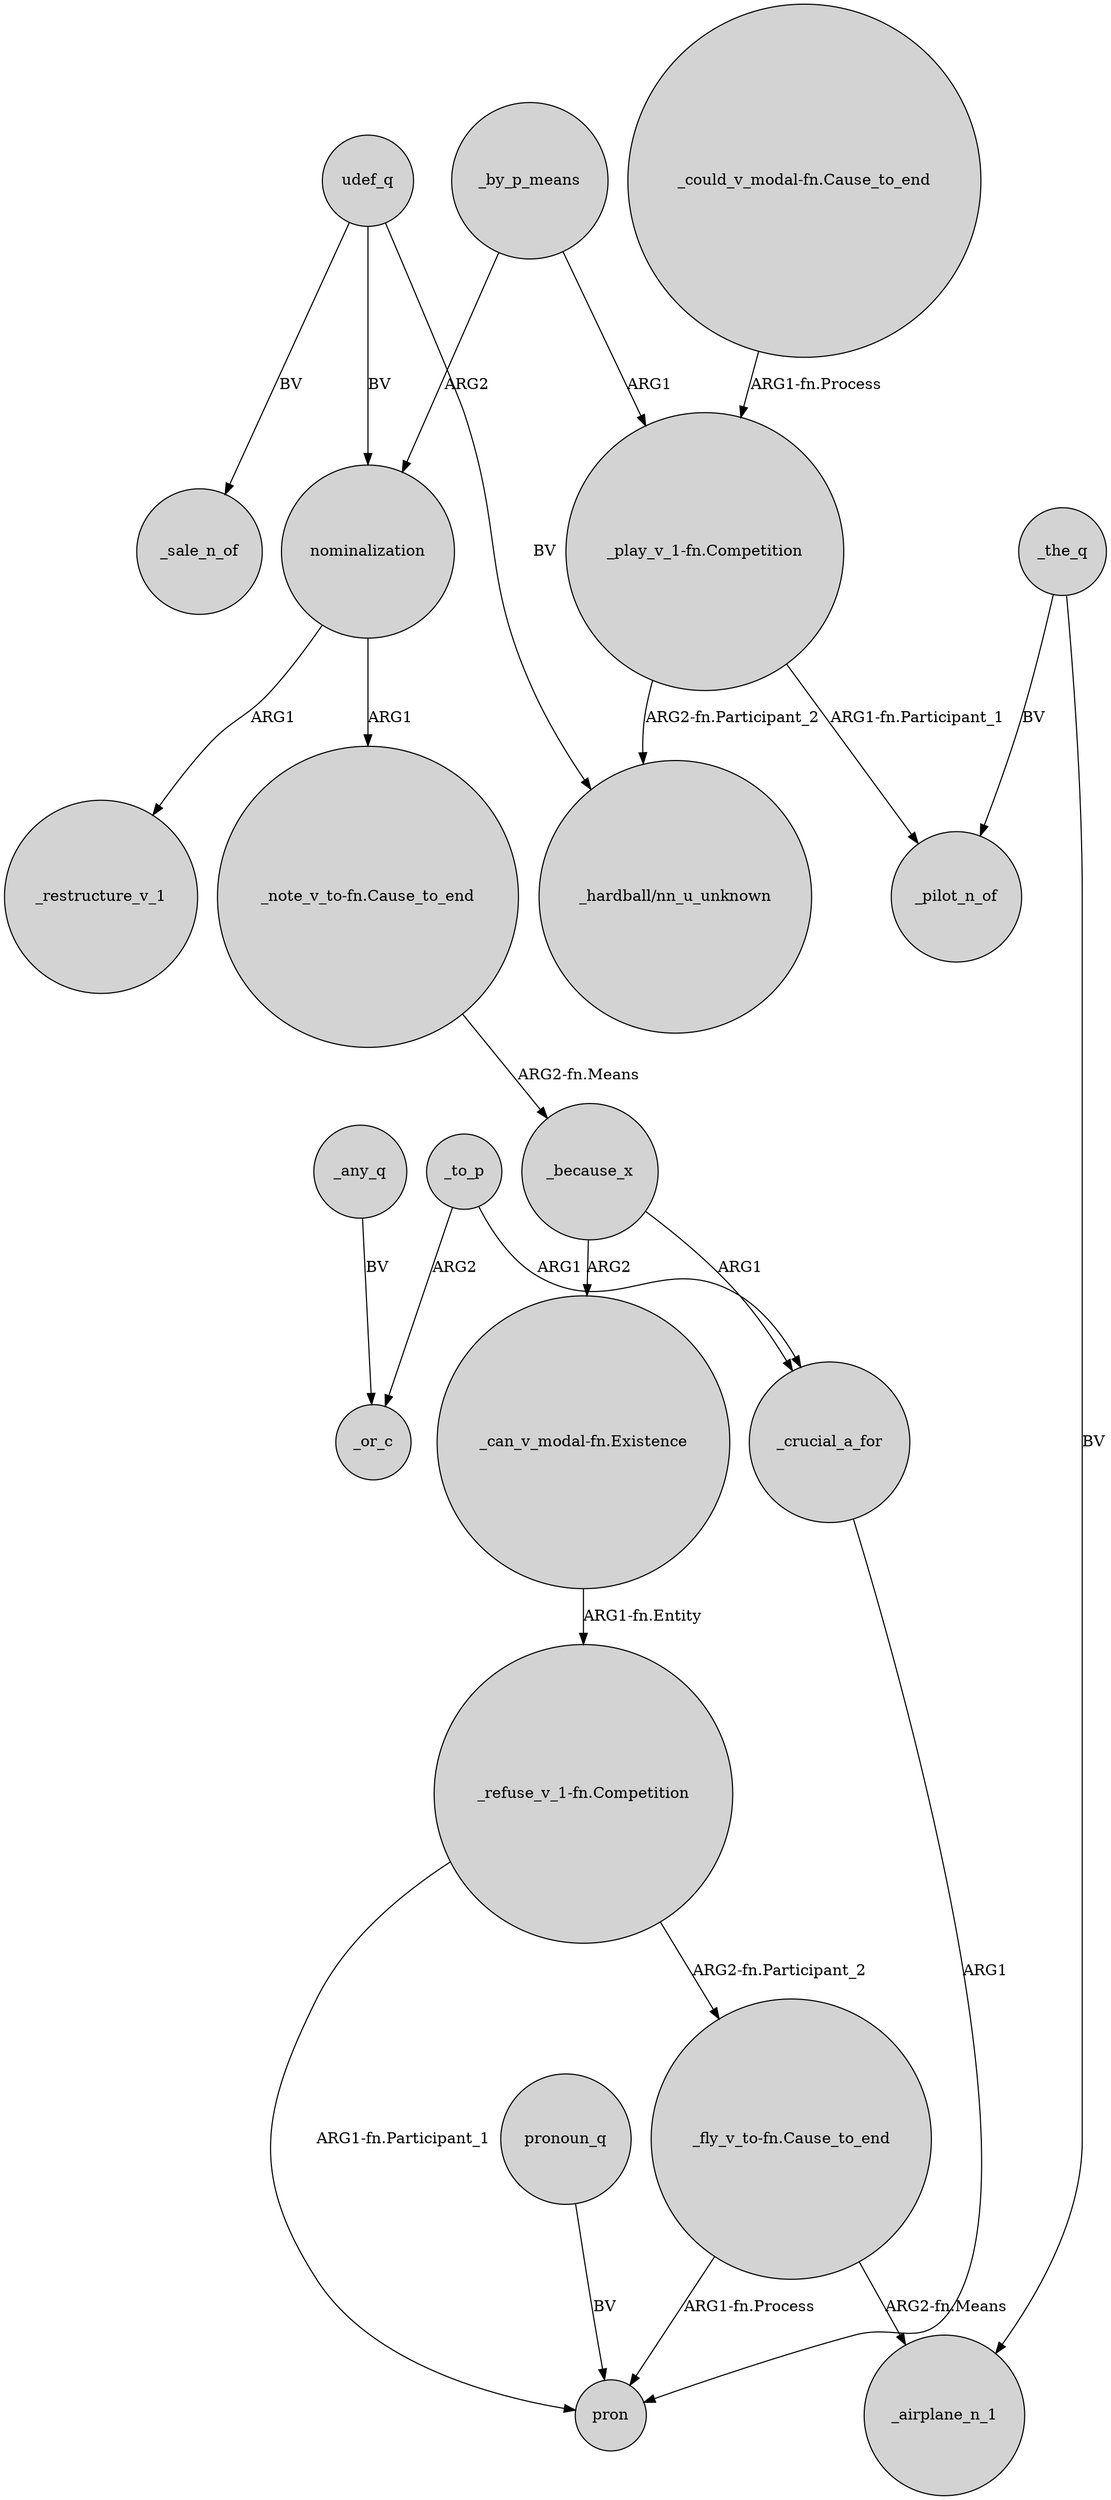 digraph {
	node [shape=circle style=filled]
	_to_p -> _crucial_a_for [label=ARG1]
	_to_p -> _or_c [label=ARG2]
	_any_q -> _or_c [label=BV]
	udef_q -> nominalization [label=BV]
	nominalization -> "_note_v_to-fn.Cause_to_end" [label=ARG1]
	udef_q -> _sale_n_of [label=BV]
	_crucial_a_for -> pron [label=ARG1]
	_the_q -> _airplane_n_1 [label=BV]
	pronoun_q -> pron [label=BV]
	"_fly_v_to-fn.Cause_to_end" -> _airplane_n_1 [label="ARG2-fn.Means"]
	_by_p_means -> "_play_v_1-fn.Competition" [label=ARG1]
	_because_x -> "_can_v_modal-fn.Existence" [label=ARG2]
	"_can_v_modal-fn.Existence" -> "_refuse_v_1-fn.Competition" [label="ARG1-fn.Entity"]
	nominalization -> _restructure_v_1 [label=ARG1]
	_by_p_means -> nominalization [label=ARG2]
	_because_x -> _crucial_a_for [label=ARG1]
	_the_q -> _pilot_n_of [label=BV]
	"_refuse_v_1-fn.Competition" -> pron [label="ARG1-fn.Participant_1"]
	"_play_v_1-fn.Competition" -> _pilot_n_of [label="ARG1-fn.Participant_1"]
	"_could_v_modal-fn.Cause_to_end" -> "_play_v_1-fn.Competition" [label="ARG1-fn.Process"]
	"_refuse_v_1-fn.Competition" -> "_fly_v_to-fn.Cause_to_end" [label="ARG2-fn.Participant_2"]
	"_play_v_1-fn.Competition" -> "_hardball/nn_u_unknown" [label="ARG2-fn.Participant_2"]
	udef_q -> "_hardball/nn_u_unknown" [label=BV]
	"_fly_v_to-fn.Cause_to_end" -> pron [label="ARG1-fn.Process"]
	"_note_v_to-fn.Cause_to_end" -> _because_x [label="ARG2-fn.Means"]
}
